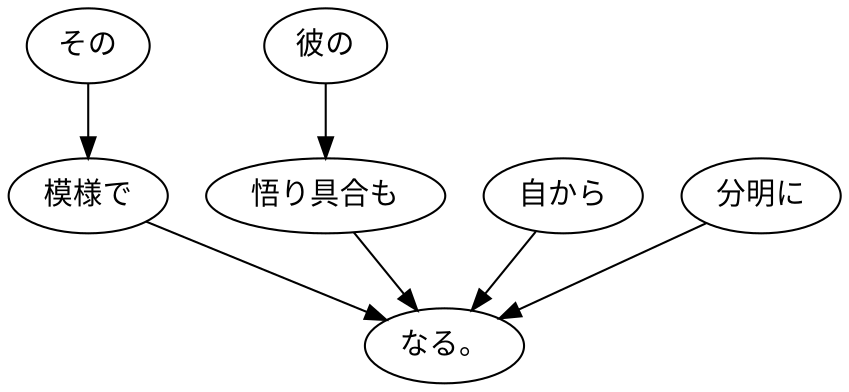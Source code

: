 digraph graph5287 {
	node0 [label="その"];
	node1 [label="模様で"];
	node2 [label="彼の"];
	node3 [label="悟り具合も"];
	node4 [label="自から"];
	node5 [label="分明に"];
	node6 [label="なる。"];
	node0 -> node1;
	node1 -> node6;
	node2 -> node3;
	node3 -> node6;
	node4 -> node6;
	node5 -> node6;
}
